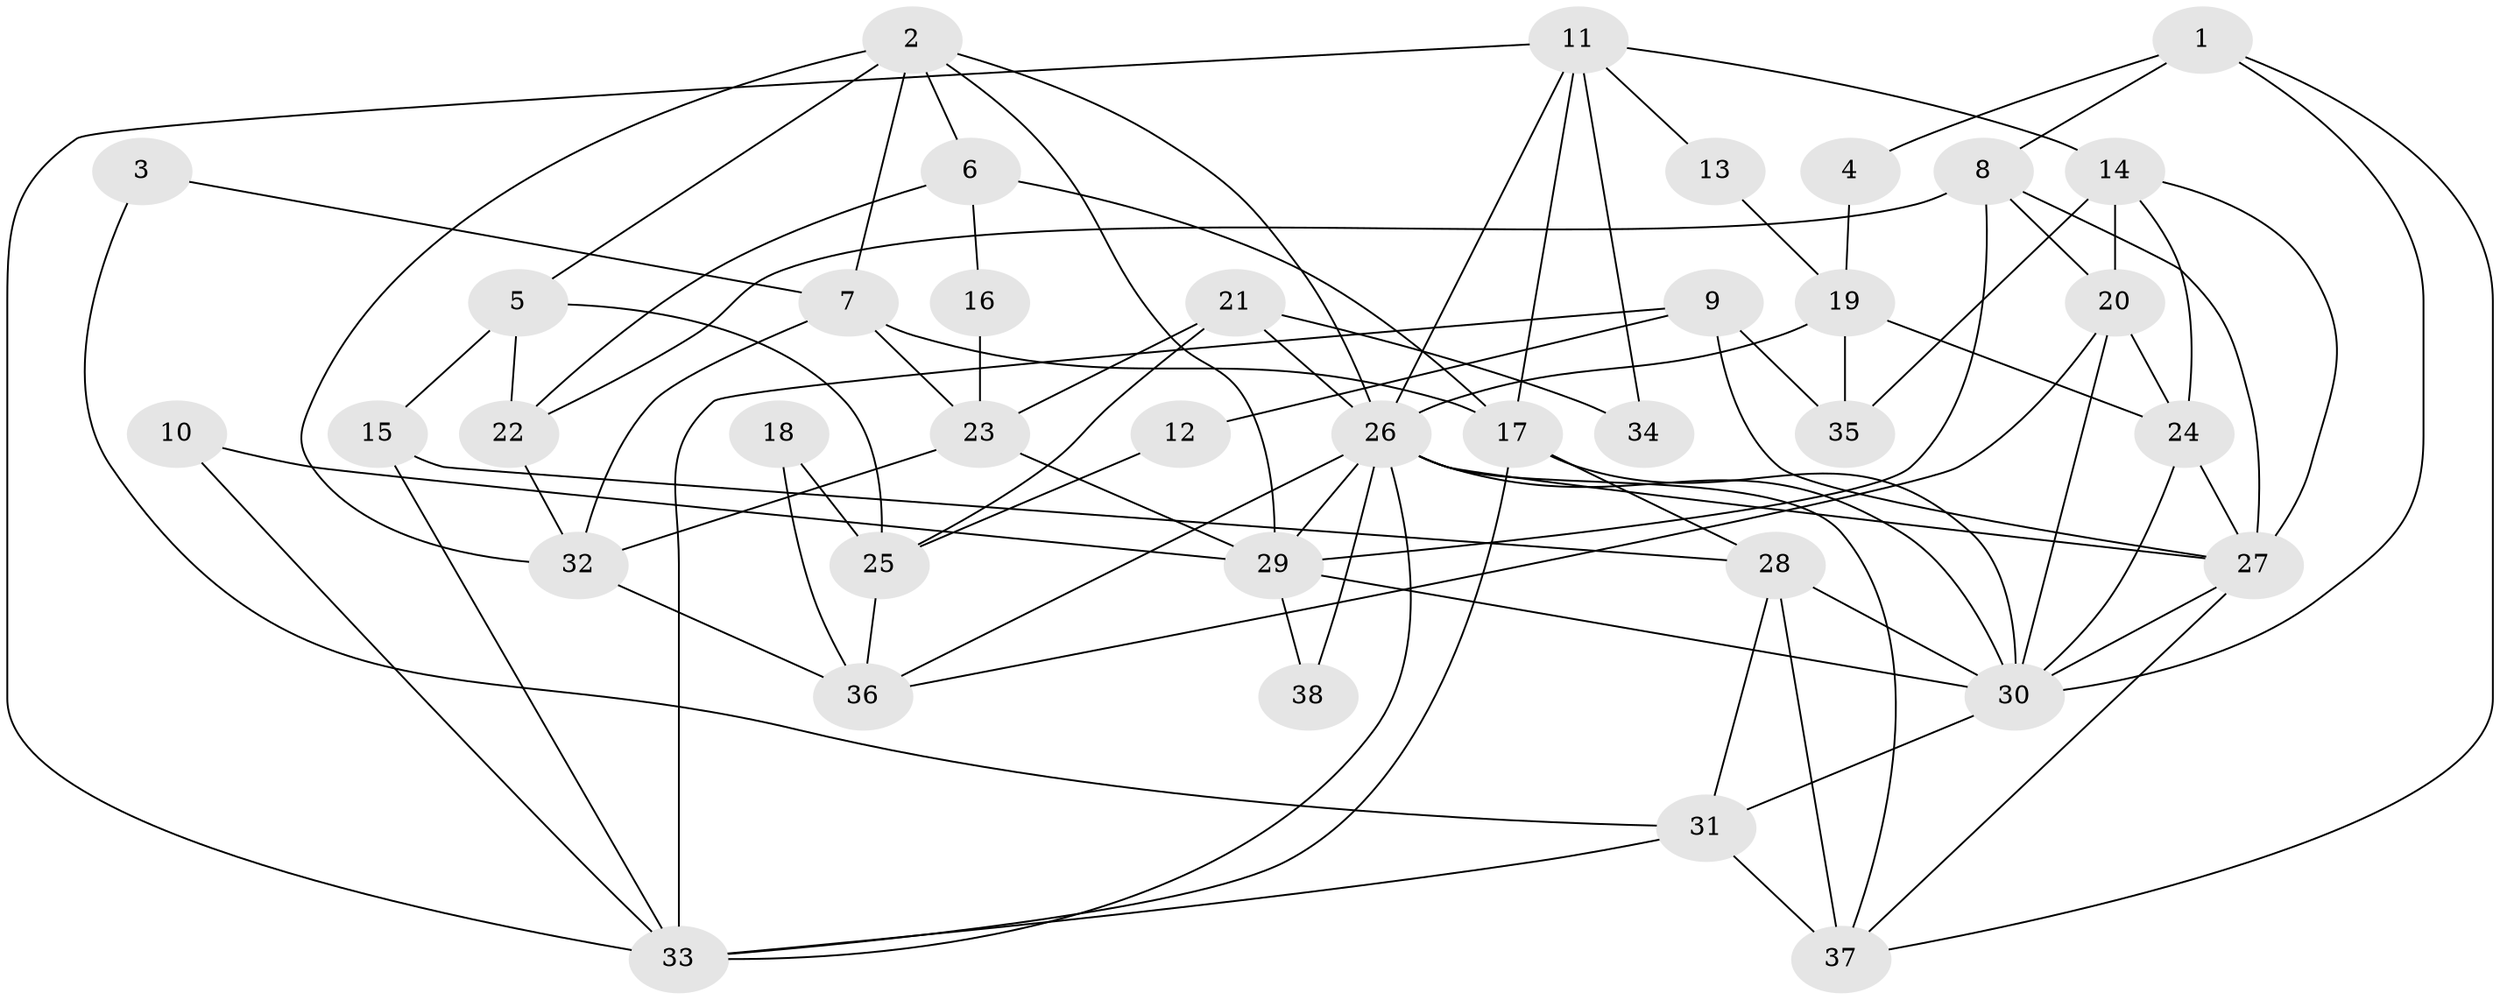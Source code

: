 // original degree distribution, {4: 0.25925925925925924, 3: 0.2222222222222222, 6: 0.1111111111111111, 2: 0.16666666666666666, 5: 0.2037037037037037, 8: 0.018518518518518517, 7: 0.018518518518518517}
// Generated by graph-tools (version 1.1) at 2025/37/03/04/25 23:37:10]
// undirected, 38 vertices, 86 edges
graph export_dot {
  node [color=gray90,style=filled];
  1;
  2;
  3;
  4;
  5;
  6;
  7;
  8;
  9;
  10;
  11;
  12;
  13;
  14;
  15;
  16;
  17;
  18;
  19;
  20;
  21;
  22;
  23;
  24;
  25;
  26;
  27;
  28;
  29;
  30;
  31;
  32;
  33;
  34;
  35;
  36;
  37;
  38;
  1 -- 4 [weight=1.0];
  1 -- 8 [weight=1.0];
  1 -- 30 [weight=1.0];
  1 -- 37 [weight=1.0];
  2 -- 5 [weight=1.0];
  2 -- 6 [weight=1.0];
  2 -- 7 [weight=1.0];
  2 -- 26 [weight=1.0];
  2 -- 29 [weight=1.0];
  2 -- 32 [weight=1.0];
  3 -- 7 [weight=1.0];
  3 -- 31 [weight=1.0];
  4 -- 19 [weight=1.0];
  5 -- 15 [weight=1.0];
  5 -- 22 [weight=1.0];
  5 -- 25 [weight=1.0];
  6 -- 16 [weight=1.0];
  6 -- 17 [weight=1.0];
  6 -- 22 [weight=1.0];
  7 -- 17 [weight=1.0];
  7 -- 23 [weight=1.0];
  7 -- 32 [weight=1.0];
  8 -- 20 [weight=1.0];
  8 -- 22 [weight=1.0];
  8 -- 27 [weight=1.0];
  8 -- 29 [weight=1.0];
  9 -- 12 [weight=1.0];
  9 -- 27 [weight=1.0];
  9 -- 33 [weight=1.0];
  9 -- 35 [weight=1.0];
  10 -- 29 [weight=1.0];
  10 -- 33 [weight=1.0];
  11 -- 13 [weight=1.0];
  11 -- 14 [weight=1.0];
  11 -- 17 [weight=1.0];
  11 -- 26 [weight=1.0];
  11 -- 33 [weight=1.0];
  11 -- 34 [weight=1.0];
  12 -- 25 [weight=1.0];
  13 -- 19 [weight=1.0];
  14 -- 20 [weight=1.0];
  14 -- 24 [weight=1.0];
  14 -- 27 [weight=1.0];
  14 -- 35 [weight=2.0];
  15 -- 28 [weight=1.0];
  15 -- 33 [weight=1.0];
  16 -- 23 [weight=1.0];
  17 -- 28 [weight=1.0];
  17 -- 30 [weight=1.0];
  17 -- 33 [weight=1.0];
  18 -- 25 [weight=1.0];
  18 -- 36 [weight=1.0];
  19 -- 24 [weight=1.0];
  19 -- 26 [weight=1.0];
  19 -- 35 [weight=1.0];
  20 -- 24 [weight=1.0];
  20 -- 30 [weight=1.0];
  20 -- 36 [weight=1.0];
  21 -- 23 [weight=1.0];
  21 -- 25 [weight=1.0];
  21 -- 26 [weight=1.0];
  21 -- 34 [weight=1.0];
  22 -- 32 [weight=1.0];
  23 -- 29 [weight=1.0];
  23 -- 32 [weight=1.0];
  24 -- 27 [weight=1.0];
  24 -- 30 [weight=1.0];
  25 -- 36 [weight=1.0];
  26 -- 27 [weight=1.0];
  26 -- 29 [weight=1.0];
  26 -- 30 [weight=1.0];
  26 -- 33 [weight=1.0];
  26 -- 36 [weight=1.0];
  26 -- 37 [weight=1.0];
  26 -- 38 [weight=1.0];
  27 -- 30 [weight=1.0];
  27 -- 37 [weight=1.0];
  28 -- 30 [weight=1.0];
  28 -- 31 [weight=1.0];
  28 -- 37 [weight=1.0];
  29 -- 30 [weight=1.0];
  29 -- 38 [weight=1.0];
  30 -- 31 [weight=1.0];
  31 -- 33 [weight=1.0];
  31 -- 37 [weight=2.0];
  32 -- 36 [weight=2.0];
}
